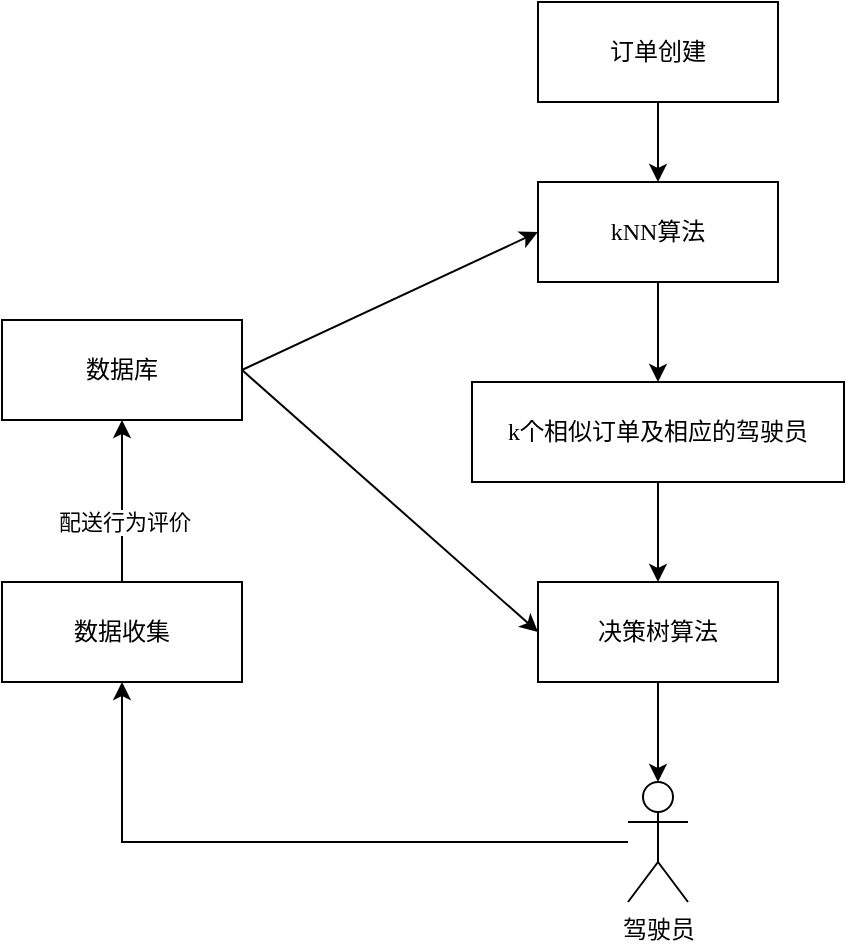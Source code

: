 <mxfile version="13.3.5" type="github"><diagram id="PeFQfypTE_811V4LsQpA" name="Page-1"><mxGraphModel dx="946" dy="565" grid="1" gridSize="10" guides="1" tooltips="1" connect="1" arrows="1" fold="1" page="1" pageScale="1" pageWidth="827" pageHeight="1169" math="0" shadow="0"><root><mxCell id="0"/><mxCell id="1" parent="0"/><mxCell id="2WCbWdA5m7WLPWOlQFtL-9" style="edgeStyle=orthogonalEdgeStyle;rounded=0;orthogonalLoop=1;jettySize=auto;html=1;entryX=0.5;entryY=0;entryDx=0;entryDy=0;fontFamily=Georgia;" edge="1" parent="1" source="2WCbWdA5m7WLPWOlQFtL-1" target="2WCbWdA5m7WLPWOlQFtL-2"><mxGeometry relative="1" as="geometry"/></mxCell><mxCell id="2WCbWdA5m7WLPWOlQFtL-1" value="订单创建" style="rounded=0;whiteSpace=wrap;html=1;fontFamily=Georgia;" vertex="1" parent="1"><mxGeometry x="360" y="100" width="120" height="50" as="geometry"/></mxCell><mxCell id="2WCbWdA5m7WLPWOlQFtL-10" style="edgeStyle=orthogonalEdgeStyle;rounded=0;orthogonalLoop=1;jettySize=auto;html=1;entryX=0.5;entryY=0;entryDx=0;entryDy=0;fontFamily=Georgia;" edge="1" parent="1" source="2WCbWdA5m7WLPWOlQFtL-2" target="2WCbWdA5m7WLPWOlQFtL-3"><mxGeometry relative="1" as="geometry"/></mxCell><mxCell id="2WCbWdA5m7WLPWOlQFtL-2" value="kNN算法" style="rounded=0;whiteSpace=wrap;html=1;fontFamily=Georgia;" vertex="1" parent="1"><mxGeometry x="360" y="190" width="120" height="50" as="geometry"/></mxCell><mxCell id="2WCbWdA5m7WLPWOlQFtL-11" style="edgeStyle=orthogonalEdgeStyle;rounded=0;orthogonalLoop=1;jettySize=auto;html=1;entryX=0.5;entryY=0;entryDx=0;entryDy=0;fontFamily=Georgia;" edge="1" parent="1" source="2WCbWdA5m7WLPWOlQFtL-3" target="2WCbWdA5m7WLPWOlQFtL-7"><mxGeometry relative="1" as="geometry"/></mxCell><mxCell id="2WCbWdA5m7WLPWOlQFtL-3" value="k个相似订单及相应的驾驶员" style="rounded=0;whiteSpace=wrap;html=1;fontFamily=Georgia;" vertex="1" parent="1"><mxGeometry x="327" y="290" width="186" height="50" as="geometry"/></mxCell><mxCell id="2WCbWdA5m7WLPWOlQFtL-17" style="edgeStyle=none;rounded=0;orthogonalLoop=1;jettySize=auto;html=1;entryX=0.5;entryY=0;entryDx=0;entryDy=0;entryPerimeter=0;fontFamily=Georgia;" edge="1" parent="1" source="2WCbWdA5m7WLPWOlQFtL-7" target="2WCbWdA5m7WLPWOlQFtL-15"><mxGeometry relative="1" as="geometry"/></mxCell><mxCell id="2WCbWdA5m7WLPWOlQFtL-7" value="决策树算法" style="rounded=0;whiteSpace=wrap;html=1;fontFamily=Georgia;" vertex="1" parent="1"><mxGeometry x="360" y="390" width="120" height="50" as="geometry"/></mxCell><mxCell id="2WCbWdA5m7WLPWOlQFtL-20" style="edgeStyle=orthogonalEdgeStyle;rounded=0;orthogonalLoop=1;jettySize=auto;html=1;entryX=0.5;entryY=1;entryDx=0;entryDy=0;exitX=0.5;exitY=0;exitDx=0;exitDy=0;fontFamily=Georgia;" edge="1" parent="1" source="2WCbWdA5m7WLPWOlQFtL-24" target="2WCbWdA5m7WLPWOlQFtL-19"><mxGeometry relative="1" as="geometry"><mxPoint x="340" y="520" as="targetPoint"/></mxGeometry></mxCell><mxCell id="2WCbWdA5m7WLPWOlQFtL-21" value="配送行为评价" style="edgeLabel;html=1;align=center;verticalAlign=middle;resizable=0;points=[];fontFamily=Georgia;" vertex="1" connectable="0" parent="2WCbWdA5m7WLPWOlQFtL-20"><mxGeometry x="-0.243" y="-1" relative="1" as="geometry"><mxPoint as="offset"/></mxGeometry></mxCell><mxCell id="2WCbWdA5m7WLPWOlQFtL-25" style="edgeStyle=orthogonalEdgeStyle;rounded=0;orthogonalLoop=1;jettySize=auto;html=1;entryX=0.5;entryY=1;entryDx=0;entryDy=0;fontFamily=Georgia;" edge="1" parent="1" source="2WCbWdA5m7WLPWOlQFtL-15" target="2WCbWdA5m7WLPWOlQFtL-24"><mxGeometry relative="1" as="geometry"/></mxCell><mxCell id="2WCbWdA5m7WLPWOlQFtL-15" value="驾驶员" style="shape=umlActor;verticalLabelPosition=bottom;labelBackgroundColor=#ffffff;verticalAlign=top;html=1;outlineConnect=0;fontFamily=Georgia;" vertex="1" parent="1"><mxGeometry x="405" y="490" width="30" height="60" as="geometry"/></mxCell><mxCell id="2WCbWdA5m7WLPWOlQFtL-22" style="rounded=0;orthogonalLoop=1;jettySize=auto;html=1;entryX=0;entryY=0.5;entryDx=0;entryDy=0;exitX=1;exitY=0.5;exitDx=0;exitDy=0;fontFamily=Georgia;" edge="1" parent="1" source="2WCbWdA5m7WLPWOlQFtL-19" target="2WCbWdA5m7WLPWOlQFtL-2"><mxGeometry relative="1" as="geometry"/></mxCell><mxCell id="2WCbWdA5m7WLPWOlQFtL-23" style="edgeStyle=none;rounded=0;orthogonalLoop=1;jettySize=auto;html=1;entryX=0;entryY=0.5;entryDx=0;entryDy=0;exitX=1;exitY=0.5;exitDx=0;exitDy=0;fontFamily=Georgia;" edge="1" parent="1" source="2WCbWdA5m7WLPWOlQFtL-19" target="2WCbWdA5m7WLPWOlQFtL-7"><mxGeometry relative="1" as="geometry"/></mxCell><mxCell id="2WCbWdA5m7WLPWOlQFtL-19" value="数据库" style="rounded=0;whiteSpace=wrap;html=1;fontFamily=Georgia;" vertex="1" parent="1"><mxGeometry x="92" y="259" width="120" height="50" as="geometry"/></mxCell><mxCell id="2WCbWdA5m7WLPWOlQFtL-24" value="数据收集" style="rounded=0;whiteSpace=wrap;html=1;fontFamily=Georgia;" vertex="1" parent="1"><mxGeometry x="92" y="390" width="120" height="50" as="geometry"/></mxCell></root></mxGraphModel></diagram></mxfile>